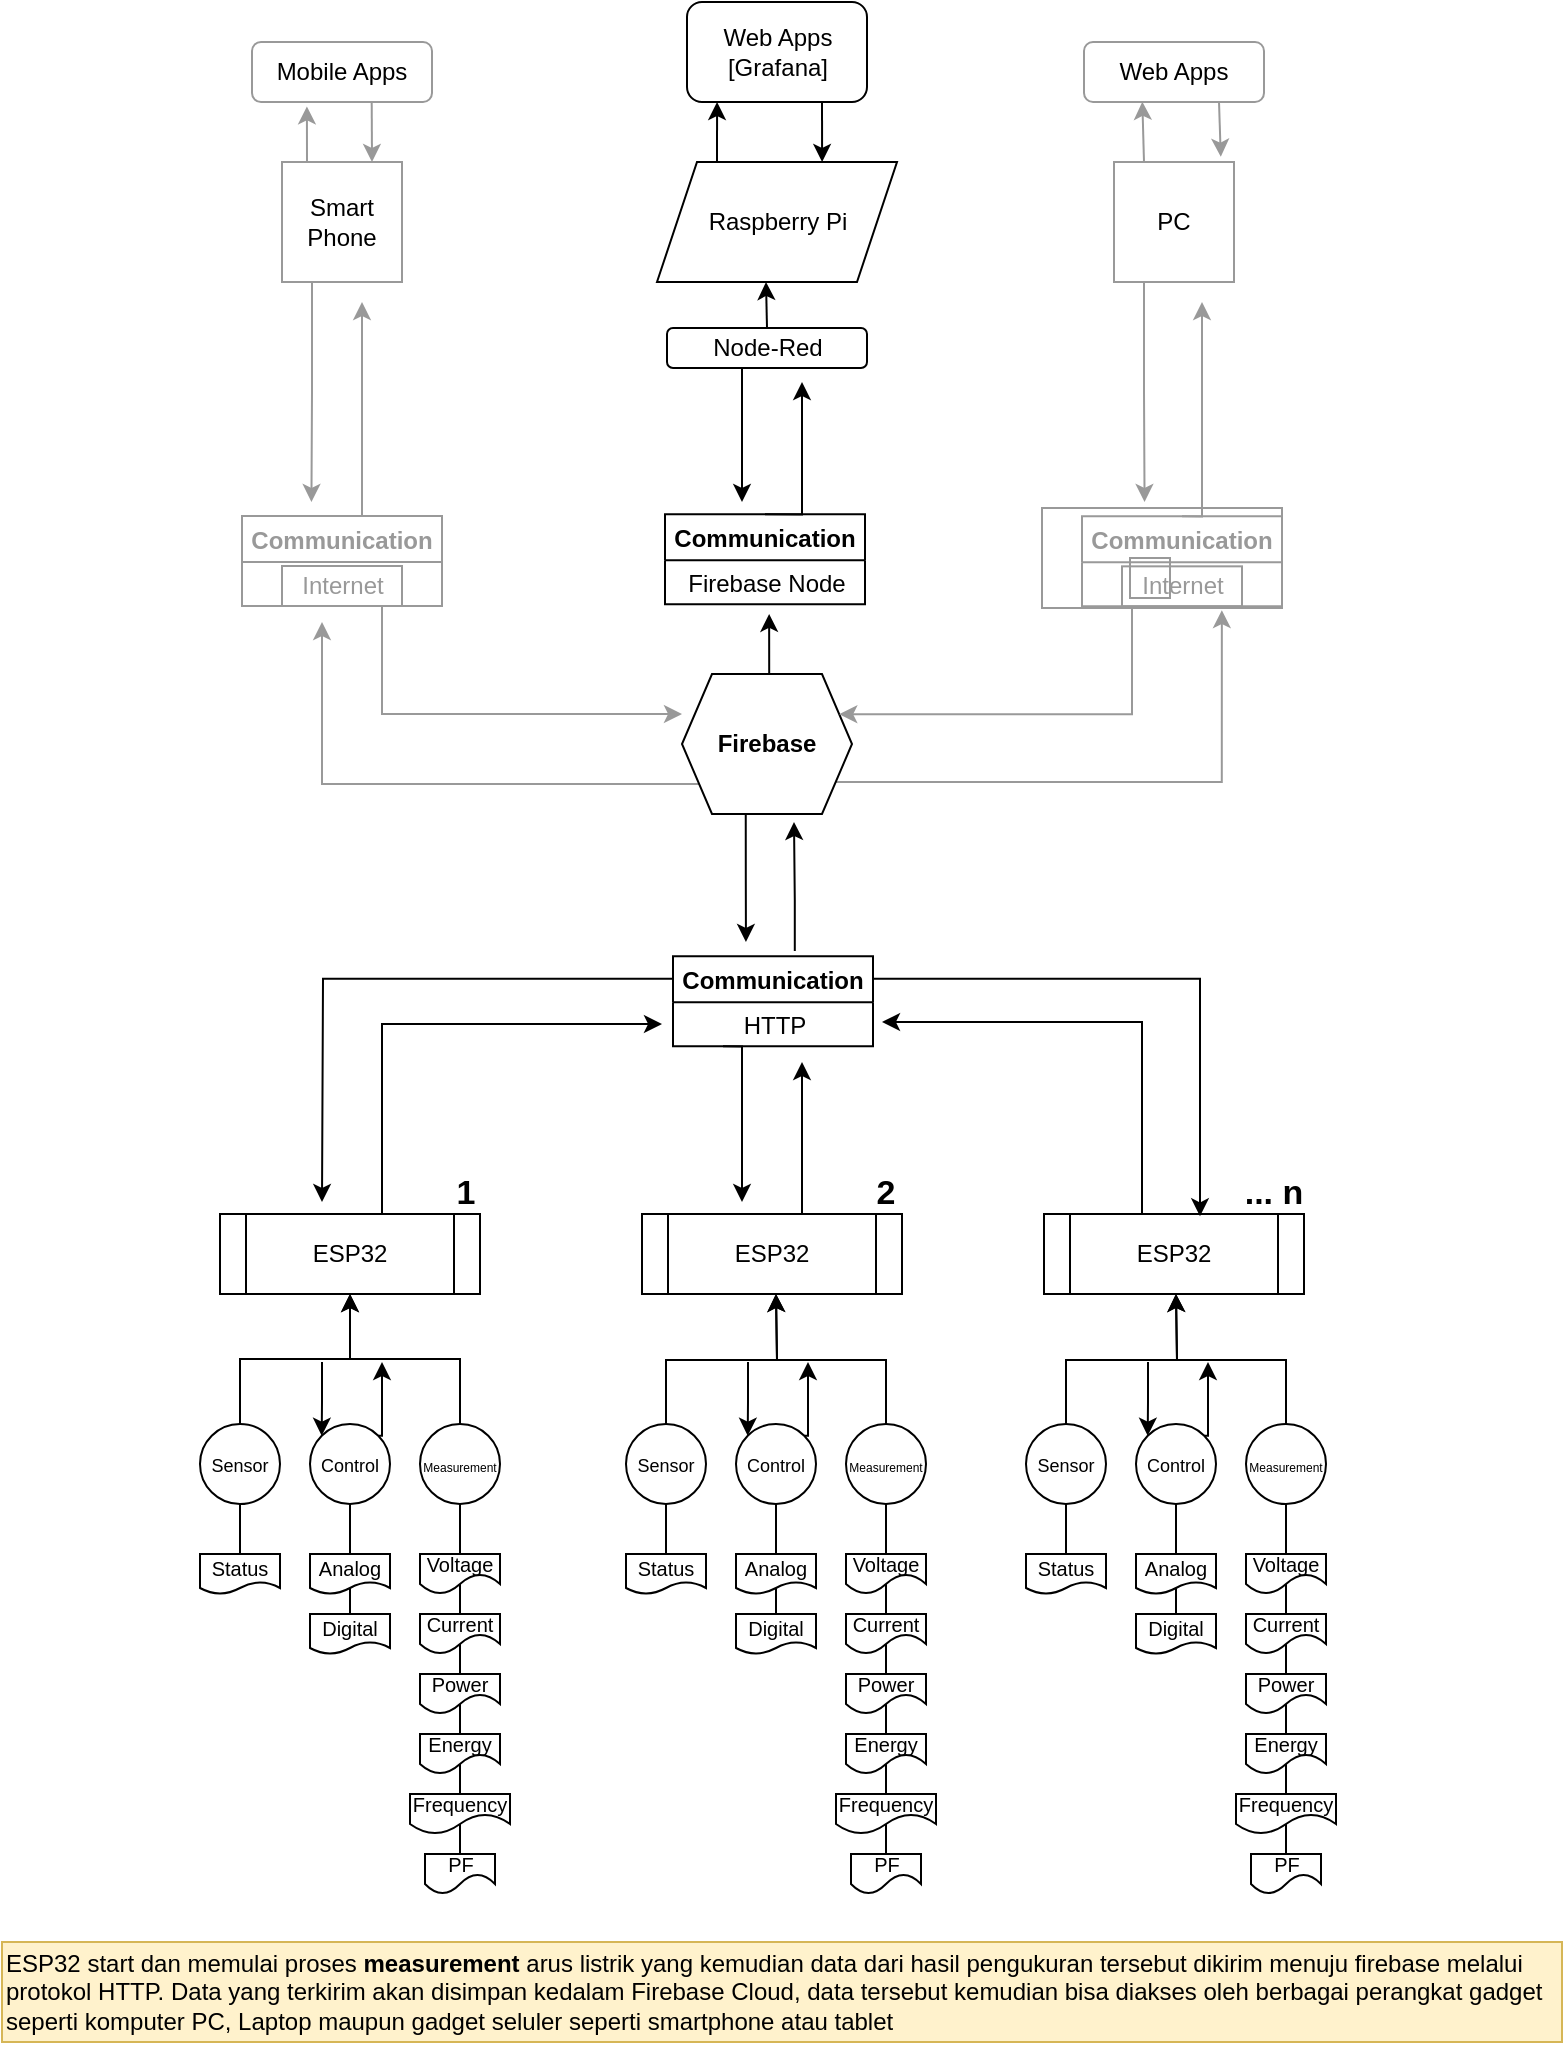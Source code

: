 <mxfile version="16.0.3" type="github">
  <diagram id="GjpOPS8GUbDMK-W_BYCK" name="Page-1">
    <mxGraphModel dx="1038" dy="540" grid="1" gridSize="10" guides="1" tooltips="1" connect="1" arrows="1" fold="1" page="1" pageScale="1" pageWidth="850" pageHeight="1100" math="0" shadow="0">
      <root>
        <mxCell id="0" />
        <mxCell id="1" parent="0" />
        <mxCell id="5hr4HWsf4Ftkd_aSTjP--108" value="&lt;div style=&quot;text-align: justify&quot;&gt;ESP32 start dan memulai proses &lt;b&gt;measurement &lt;/b&gt;arus listrik yang kemudian data dari hasil pengukuran tersebut dikirim menuju firebase melalui&amp;nbsp;&lt;/div&gt;&lt;div style=&quot;text-align: justify&quot;&gt;&lt;span&gt;protokol HTTP.&amp;nbsp;&lt;/span&gt;&lt;span&gt;Data yang terkirim akan disimpan kedalam Firebase Cloud, data tersebut kemudian bisa diakses oleh berbagai perangkat gadget&lt;/span&gt;&lt;/div&gt;&lt;div style=&quot;text-align: justify&quot;&gt;&lt;span&gt;seperti komputer PC, Laptop maupun gadget seluler seperti smartphone atau tablet&lt;/span&gt;&lt;/div&gt;" style="text;html=1;align=left;verticalAlign=middle;resizable=0;points=[];autosize=1;fillColor=#fff2cc;strokeColor=#d6b656;" parent="1" vertex="1">
          <mxGeometry x="60" y="1030" width="780" height="50" as="geometry" />
        </mxCell>
        <mxCell id="Z0h7GTMCauXI6AeoXmrL-82" style="edgeStyle=orthogonalEdgeStyle;rounded=0;orthogonalLoop=1;jettySize=auto;html=1;exitX=0.5;exitY=0;exitDx=0;exitDy=0;" parent="1" source="yhknBi5prWKLQfZ3NRB1-35" edge="1">
          <mxGeometry relative="1" as="geometry">
            <mxPoint x="460" y="590" as="targetPoint" />
            <Array as="points">
              <mxPoint x="460" y="666" />
            </Array>
          </mxGeometry>
        </mxCell>
        <mxCell id="yhknBi5prWKLQfZ3NRB1-35" value="ESP32" style="shape=process;whiteSpace=wrap;html=1;backgroundOutline=1;rotation=0;" parent="1" vertex="1">
          <mxGeometry x="380" y="666" width="130" height="40" as="geometry" />
        </mxCell>
        <mxCell id="Z0h7GTMCauXI6AeoXmrL-69" style="edgeStyle=orthogonalEdgeStyle;rounded=0;orthogonalLoop=1;jettySize=auto;html=1;entryX=0.832;entryY=1.095;entryDx=0;entryDy=0;entryPerimeter=0;strokeColor=#999999;" parent="1" target="yhknBi5prWKLQfZ3NRB1-90" edge="1">
          <mxGeometry relative="1" as="geometry">
            <mxPoint x="470" y="450" as="sourcePoint" />
            <Array as="points">
              <mxPoint x="485" y="450" />
              <mxPoint x="670" y="450" />
            </Array>
          </mxGeometry>
        </mxCell>
        <mxCell id="Z0h7GTMCauXI6AeoXmrL-70" style="edgeStyle=orthogonalEdgeStyle;rounded=0;orthogonalLoop=1;jettySize=auto;html=1;strokeColor=#999999;" parent="1" source="yhknBi5prWKLQfZ3NRB1-37" edge="1">
          <mxGeometry relative="1" as="geometry">
            <mxPoint x="360" y="451" as="sourcePoint" />
            <mxPoint x="220" y="370" as="targetPoint" />
            <Array as="points">
              <mxPoint x="220" y="451" />
              <mxPoint x="220" y="370" />
            </Array>
          </mxGeometry>
        </mxCell>
        <mxCell id="Z0h7GTMCauXI6AeoXmrL-71" style="edgeStyle=orthogonalEdgeStyle;rounded=0;orthogonalLoop=1;jettySize=auto;html=1;exitX=0.5;exitY=0;exitDx=0;exitDy=0;entryX=0.523;entryY=1.239;entryDx=0;entryDy=0;entryPerimeter=0;" parent="1" source="yhknBi5prWKLQfZ3NRB1-37" target="Z0h7GTMCauXI6AeoXmrL-4" edge="1">
          <mxGeometry relative="1" as="geometry" />
        </mxCell>
        <mxCell id="Z0h7GTMCauXI6AeoXmrL-85" style="edgeStyle=orthogonalEdgeStyle;rounded=0;orthogonalLoop=1;jettySize=auto;html=1;exitX=0.375;exitY=1;exitDx=0;exitDy=0;" parent="1" source="yhknBi5prWKLQfZ3NRB1-37" edge="1">
          <mxGeometry relative="1" as="geometry">
            <mxPoint x="431.966" y="530" as="targetPoint" />
          </mxGeometry>
        </mxCell>
        <mxCell id="yhknBi5prWKLQfZ3NRB1-37" value="&lt;b&gt;Firebase&lt;/b&gt;" style="shape=hexagon;perimeter=hexagonPerimeter2;whiteSpace=wrap;html=1;fixedSize=1;size=15;strokeColor=#000000;" parent="1" vertex="1">
          <mxGeometry x="400" y="396" width="85" height="70" as="geometry" />
        </mxCell>
        <mxCell id="yhknBi5prWKLQfZ3NRB1-49" value="" style="group" parent="1" vertex="1" connectable="0">
          <mxGeometry x="375.5" y="533" width="120" height="50" as="geometry" />
        </mxCell>
        <mxCell id="yhknBi5prWKLQfZ3NRB1-50" value="Communication" style="swimlane;startSize=23;" parent="yhknBi5prWKLQfZ3NRB1-49" vertex="1">
          <mxGeometry x="20" y="4.17" width="100" height="45" as="geometry">
            <mxRectangle width="120" height="23" as="alternateBounds" />
          </mxGeometry>
        </mxCell>
        <mxCell id="yhknBi5prWKLQfZ3NRB1-51" value="HTTP" style="text;html=1;align=center;verticalAlign=middle;resizable=0;points=[];autosize=1;strokeColor=none;" parent="yhknBi5prWKLQfZ3NRB1-50" vertex="1">
          <mxGeometry x="25" y="25.0" width="50" height="20" as="geometry" />
        </mxCell>
        <mxCell id="yhknBi5prWKLQfZ3NRB1-52" value="&lt;span style=&quot;color: rgba(0 , 0 , 0 , 0) ; font-family: monospace ; font-size: 0px&quot;&gt;%3CmxGraphModel%3E%3Croot%3E%3CmxCell%20id%3D%220%22%2F%3E%3CmxCell%20id%3D%221%22%20parent%3D%220%22%2F%3E%3CmxCell%20id%3D%222%22%20value%3D%22Firebase%20Node%22%20style%3D%22text%3Bhtml%3D1%3Balign%3Dcenter%3BverticalAlign%3Dmiddle%3Bresizable%3D0%3Bpoints%3D%5B%5D%3Bautosize%3D1%3B%22%20vertex%3D%221%22%20parent%3D%221%22%3E%3CmxGeometry%20x%3D%22185%22%20y%3D%22550%22%20width%3D%2290%22%20height%3D%2220%22%20as%3D%22geometry%22%2F%3E%3C%2FmxCell%3E%3C%2Froot%3E%3C%2FmxGraphModel%3EF&lt;/span&gt;" style="text;html=1;align=center;verticalAlign=middle;resizable=0;points=[];autosize=1;strokeColor=none;" parent="yhknBi5prWKLQfZ3NRB1-49" vertex="1">
          <mxGeometry x="44" y="25" width="20" height="20" as="geometry" />
        </mxCell>
        <mxCell id="yhknBi5prWKLQfZ3NRB1-101" style="edgeStyle=orthogonalEdgeStyle;rounded=0;orthogonalLoop=1;jettySize=auto;html=1;exitX=0.25;exitY=0;exitDx=0;exitDy=0;entryX=0.167;entryY=1;entryDx=0;entryDy=0;entryPerimeter=0;" parent="1" source="yhknBi5prWKLQfZ3NRB1-79" target="yhknBi5prWKLQfZ3NRB1-96" edge="1">
          <mxGeometry relative="1" as="geometry" />
        </mxCell>
        <mxCell id="yhknBi5prWKLQfZ3NRB1-79" value="Raspberry Pi" style="shape=parallelogram;perimeter=parallelogramPerimeter;whiteSpace=wrap;html=1;fixedSize=1;" parent="1" vertex="1">
          <mxGeometry x="387.5" y="140" width="120" height="60" as="geometry" />
        </mxCell>
        <mxCell id="Z0h7GTMCauXI6AeoXmrL-73" style="edgeStyle=orthogonalEdgeStyle;rounded=0;orthogonalLoop=1;jettySize=auto;html=1;exitX=0.5;exitY=0;exitDx=0;exitDy=0;" parent="1" source="yhknBi5prWKLQfZ3NRB1-80" edge="1">
          <mxGeometry relative="1" as="geometry">
            <mxPoint x="442" y="200" as="targetPoint" />
          </mxGeometry>
        </mxCell>
        <mxCell id="Z0h7GTMCauXI6AeoXmrL-92" style="edgeStyle=orthogonalEdgeStyle;rounded=0;orthogonalLoop=1;jettySize=auto;html=1;exitX=0.25;exitY=1;exitDx=0;exitDy=0;" parent="1" source="yhknBi5prWKLQfZ3NRB1-80" edge="1">
          <mxGeometry relative="1" as="geometry">
            <mxPoint x="430" y="310" as="targetPoint" />
            <Array as="points">
              <mxPoint x="430" y="243" />
              <mxPoint x="430" y="310" />
            </Array>
          </mxGeometry>
        </mxCell>
        <mxCell id="yhknBi5prWKLQfZ3NRB1-80" value="Node-Red" style="rounded=1;whiteSpace=wrap;html=1;" parent="1" vertex="1">
          <mxGeometry x="392.5" y="223" width="100" height="20" as="geometry" />
        </mxCell>
        <mxCell id="yhknBi5prWKLQfZ3NRB1-104" style="edgeStyle=orthogonalEdgeStyle;rounded=0;orthogonalLoop=1;jettySize=auto;html=1;exitX=0.25;exitY=0;exitDx=0;exitDy=0;entryX=0.324;entryY=0.997;entryDx=0;entryDy=0;entryPerimeter=0;strokeColor=#999999;" parent="1" source="yhknBi5prWKLQfZ3NRB1-82" target="yhknBi5prWKLQfZ3NRB1-97" edge="1">
          <mxGeometry relative="1" as="geometry" />
        </mxCell>
        <mxCell id="Z0h7GTMCauXI6AeoXmrL-90" style="edgeStyle=orthogonalEdgeStyle;rounded=0;orthogonalLoop=1;jettySize=auto;html=1;exitX=0.25;exitY=1;exitDx=0;exitDy=0;strokeColor=#999999;" parent="1" source="yhknBi5prWKLQfZ3NRB1-82" edge="1">
          <mxGeometry relative="1" as="geometry">
            <mxPoint x="631.276" y="310" as="targetPoint" />
          </mxGeometry>
        </mxCell>
        <mxCell id="yhknBi5prWKLQfZ3NRB1-82" value="PC" style="rounded=0;whiteSpace=wrap;html=1;strokeColor=#999999;" parent="1" vertex="1">
          <mxGeometry x="616" y="140" width="60" height="60" as="geometry" />
        </mxCell>
        <mxCell id="yhknBi5prWKLQfZ3NRB1-98" style="edgeStyle=orthogonalEdgeStyle;rounded=0;orthogonalLoop=1;jettySize=auto;html=1;exitX=0.25;exitY=0;exitDx=0;exitDy=0;entryX=0.305;entryY=1.073;entryDx=0;entryDy=0;entryPerimeter=0;strokeColor=#999999;" parent="1" source="yhknBi5prWKLQfZ3NRB1-83" target="yhknBi5prWKLQfZ3NRB1-95" edge="1">
          <mxGeometry relative="1" as="geometry" />
        </mxCell>
        <mxCell id="Z0h7GTMCauXI6AeoXmrL-91" style="edgeStyle=orthogonalEdgeStyle;rounded=0;orthogonalLoop=1;jettySize=auto;html=1;exitX=0.25;exitY=1;exitDx=0;exitDy=0;strokeColor=#999999;" parent="1" source="yhknBi5prWKLQfZ3NRB1-83" edge="1">
          <mxGeometry relative="1" as="geometry">
            <mxPoint x="214.724" y="310" as="targetPoint" />
          </mxGeometry>
        </mxCell>
        <mxCell id="yhknBi5prWKLQfZ3NRB1-83" value="Smart&lt;br&gt;Phone" style="rounded=0;whiteSpace=wrap;html=1;strokeColor=#999999;" parent="1" vertex="1">
          <mxGeometry x="200" y="140" width="60" height="60" as="geometry" />
        </mxCell>
        <mxCell id="yhknBi5prWKLQfZ3NRB1-88" value="" style="group;strokeColor=#999999;" parent="1" vertex="1" connectable="0">
          <mxGeometry x="580" y="313" width="120" height="50" as="geometry" />
        </mxCell>
        <mxCell id="yhknBi5prWKLQfZ3NRB1-89" value="Communication" style="swimlane;startSize=23;strokeColor=#999999;fontColor=#999999;" parent="yhknBi5prWKLQfZ3NRB1-88" vertex="1">
          <mxGeometry x="20" y="4.17" width="100" height="45" as="geometry">
            <mxRectangle width="120" height="23" as="alternateBounds" />
          </mxGeometry>
        </mxCell>
        <mxCell id="yhknBi5prWKLQfZ3NRB1-90" value="&lt;font color=&quot;#999999&quot;&gt;Internet&lt;/font&gt;" style="text;html=1;align=center;verticalAlign=middle;resizable=0;points=[];autosize=1;strokeColor=#999999;" parent="yhknBi5prWKLQfZ3NRB1-89" vertex="1">
          <mxGeometry x="20" y="25.0" width="60" height="20" as="geometry" />
        </mxCell>
        <mxCell id="yhknBi5prWKLQfZ3NRB1-91" value="&lt;span style=&quot;color: rgba(0 , 0 , 0 , 0) ; font-family: monospace ; font-size: 0px&quot;&gt;%3CmxGraphModel%3E%3Croot%3E%3CmxCell%20id%3D%220%22%2F%3E%3CmxCell%20id%3D%221%22%20parent%3D%220%22%2F%3E%3CmxCell%20id%3D%222%22%20value%3D%22Firebase%20Node%22%20style%3D%22text%3Bhtml%3D1%3Balign%3Dcenter%3BverticalAlign%3Dmiddle%3Bresizable%3D0%3Bpoints%3D%5B%5D%3Bautosize%3D1%3B%22%20vertex%3D%221%22%20parent%3D%221%22%3E%3CmxGeometry%20x%3D%22185%22%20y%3D%22550%22%20width%3D%2290%22%20height%3D%2220%22%20as%3D%22geometry%22%2F%3E%3C%2FmxCell%3E%3C%2Froot%3E%3C%2FmxGraphModel%3EF&lt;/span&gt;" style="text;html=1;align=center;verticalAlign=middle;resizable=0;points=[];autosize=1;strokeColor=#999999;" parent="yhknBi5prWKLQfZ3NRB1-88" vertex="1">
          <mxGeometry x="44" y="25" width="20" height="20" as="geometry" />
        </mxCell>
        <mxCell id="Z0h7GTMCauXI6AeoXmrL-76" style="edgeStyle=orthogonalEdgeStyle;rounded=0;orthogonalLoop=1;jettySize=auto;html=1;exitX=0.5;exitY=0;exitDx=0;exitDy=0;strokeColor=#999999;" parent="1" source="yhknBi5prWKLQfZ3NRB1-92" edge="1">
          <mxGeometry relative="1" as="geometry">
            <mxPoint x="240" y="210" as="targetPoint" />
            <Array as="points">
              <mxPoint x="240" y="317" />
              <mxPoint x="240" y="210" />
            </Array>
          </mxGeometry>
        </mxCell>
        <mxCell id="Z0h7GTMCauXI6AeoXmrL-89" style="edgeStyle=orthogonalEdgeStyle;rounded=0;orthogonalLoop=1;jettySize=auto;html=1;exitX=1;exitY=1;exitDx=0;exitDy=0;strokeColor=#999999;" parent="1" source="yhknBi5prWKLQfZ3NRB1-92" edge="1">
          <mxGeometry relative="1" as="geometry">
            <mxPoint x="400" y="416" as="targetPoint" />
            <Array as="points">
              <mxPoint x="250" y="362" />
              <mxPoint x="250" y="416" />
            </Array>
          </mxGeometry>
        </mxCell>
        <mxCell id="yhknBi5prWKLQfZ3NRB1-92" value="Communication" style="swimlane;startSize=23;strokeColor=#999999;fontColor=#999999;" parent="1" vertex="1">
          <mxGeometry x="180" y="317" width="100" height="45" as="geometry">
            <mxRectangle width="120" height="23" as="alternateBounds" />
          </mxGeometry>
        </mxCell>
        <mxCell id="yhknBi5prWKLQfZ3NRB1-93" value="&lt;font color=&quot;#999999&quot;&gt;Internet&lt;/font&gt;" style="text;html=1;align=center;verticalAlign=middle;resizable=0;points=[];autosize=1;strokeColor=#999999;" parent="yhknBi5prWKLQfZ3NRB1-92" vertex="1">
          <mxGeometry x="20" y="25.0" width="60" height="20" as="geometry" />
        </mxCell>
        <mxCell id="yhknBi5prWKLQfZ3NRB1-99" style="edgeStyle=orthogonalEdgeStyle;rounded=0;orthogonalLoop=1;jettySize=auto;html=1;exitX=0.665;exitY=1;exitDx=0;exitDy=0;entryX=0.75;entryY=0;entryDx=0;entryDy=0;exitPerimeter=0;strokeColor=#999999;" parent="1" source="yhknBi5prWKLQfZ3NRB1-95" target="yhknBi5prWKLQfZ3NRB1-83" edge="1">
          <mxGeometry relative="1" as="geometry">
            <Array as="points" />
          </mxGeometry>
        </mxCell>
        <mxCell id="yhknBi5prWKLQfZ3NRB1-95" value="Mobile Apps" style="rounded=1;whiteSpace=wrap;html=1;strokeColor=#999999;" parent="1" vertex="1">
          <mxGeometry x="185" y="80" width="90" height="30" as="geometry" />
        </mxCell>
        <mxCell id="yhknBi5prWKLQfZ3NRB1-102" style="edgeStyle=orthogonalEdgeStyle;rounded=0;orthogonalLoop=1;jettySize=auto;html=1;exitX=0.75;exitY=1;exitDx=0;exitDy=0;entryX=0.688;entryY=0;entryDx=0;entryDy=0;entryPerimeter=0;" parent="1" source="yhknBi5prWKLQfZ3NRB1-96" target="yhknBi5prWKLQfZ3NRB1-79" edge="1">
          <mxGeometry relative="1" as="geometry" />
        </mxCell>
        <mxCell id="yhknBi5prWKLQfZ3NRB1-96" value="Web Apps&lt;br&gt;[Grafana]" style="rounded=1;whiteSpace=wrap;html=1;" parent="1" vertex="1">
          <mxGeometry x="402.5" y="60" width="90" height="50" as="geometry" />
        </mxCell>
        <mxCell id="yhknBi5prWKLQfZ3NRB1-105" style="edgeStyle=orthogonalEdgeStyle;rounded=0;orthogonalLoop=1;jettySize=auto;html=1;exitX=0.75;exitY=1;exitDx=0;exitDy=0;entryX=0.89;entryY=-0.044;entryDx=0;entryDy=0;entryPerimeter=0;strokeColor=#999999;" parent="1" source="yhknBi5prWKLQfZ3NRB1-97" target="yhknBi5prWKLQfZ3NRB1-82" edge="1">
          <mxGeometry relative="1" as="geometry" />
        </mxCell>
        <mxCell id="yhknBi5prWKLQfZ3NRB1-97" value="Web Apps" style="rounded=1;whiteSpace=wrap;html=1;strokeColor=#999999;" parent="1" vertex="1">
          <mxGeometry x="601" y="80" width="90" height="30" as="geometry" />
        </mxCell>
        <mxCell id="Z0h7GTMCauXI6AeoXmrL-2" value="" style="group" parent="1" vertex="1" connectable="0">
          <mxGeometry x="371.5" y="312" width="120" height="50" as="geometry" />
        </mxCell>
        <mxCell id="Z0h7GTMCauXI6AeoXmrL-3" value="Communication" style="swimlane;startSize=23;" parent="Z0h7GTMCauXI6AeoXmrL-2" vertex="1">
          <mxGeometry x="20" y="4.17" width="100" height="45" as="geometry">
            <mxRectangle width="120" height="23" as="alternateBounds" />
          </mxGeometry>
        </mxCell>
        <mxCell id="Z0h7GTMCauXI6AeoXmrL-4" value="Firebase Node" style="text;html=1;align=center;verticalAlign=middle;resizable=0;points=[];autosize=1;strokeColor=none;" parent="Z0h7GTMCauXI6AeoXmrL-3" vertex="1">
          <mxGeometry x="5" y="25.0" width="90" height="20" as="geometry" />
        </mxCell>
        <mxCell id="Z0h7GTMCauXI6AeoXmrL-5" value="&lt;span style=&quot;color: rgba(0 , 0 , 0 , 0) ; font-family: monospace ; font-size: 0px&quot;&gt;%3CmxGraphModel%3E%3Croot%3E%3CmxCell%20id%3D%220%22%2F%3E%3CmxCell%20id%3D%221%22%20parent%3D%220%22%2F%3E%3CmxCell%20id%3D%222%22%20value%3D%22Firebase%20Node%22%20style%3D%22text%3Bhtml%3D1%3Balign%3Dcenter%3BverticalAlign%3Dmiddle%3Bresizable%3D0%3Bpoints%3D%5B%5D%3Bautosize%3D1%3B%22%20vertex%3D%221%22%20parent%3D%221%22%3E%3CmxGeometry%20x%3D%22185%22%20y%3D%22550%22%20width%3D%2290%22%20height%3D%2220%22%20as%3D%22geometry%22%2F%3E%3C%2FmxCell%3E%3C%2Froot%3E%3C%2FmxGraphModel%3EF&lt;/span&gt;" style="text;html=1;align=center;verticalAlign=middle;resizable=0;points=[];autosize=1;strokeColor=none;" parent="Z0h7GTMCauXI6AeoXmrL-2" vertex="1">
          <mxGeometry x="44" y="25" width="20" height="20" as="geometry" />
        </mxCell>
        <mxCell id="Z0h7GTMCauXI6AeoXmrL-67" style="edgeStyle=orthogonalEdgeStyle;rounded=0;orthogonalLoop=1;jettySize=auto;html=1;exitX=0.5;exitY=0;exitDx=0;exitDy=0;" parent="1" source="Z0h7GTMCauXI6AeoXmrL-34" edge="1">
          <mxGeometry relative="1" as="geometry">
            <mxPoint x="500" y="570" as="targetPoint" />
            <Array as="points">
              <mxPoint x="630" y="666" />
              <mxPoint x="630" y="570" />
              <mxPoint x="520" y="570" />
            </Array>
          </mxGeometry>
        </mxCell>
        <mxCell id="Z0h7GTMCauXI6AeoXmrL-34" value="ESP32" style="shape=process;whiteSpace=wrap;html=1;backgroundOutline=1;rotation=0;" parent="1" vertex="1">
          <mxGeometry x="581" y="666" width="130" height="40" as="geometry" />
        </mxCell>
        <mxCell id="Z0h7GTMCauXI6AeoXmrL-45" value="" style="endArrow=none;html=1;entryX=0.5;entryY=1;entryDx=0;entryDy=0;exitX=0.5;exitY=0;exitDx=0;exitDy=0;" parent="1" source="Z0h7GTMCauXI6AeoXmrL-56" target="Z0h7GTMCauXI6AeoXmrL-48" edge="1">
          <mxGeometry width="50" height="50" relative="1" as="geometry">
            <mxPoint x="299.0" y="996" as="sourcePoint" />
            <mxPoint x="299.0" y="821" as="targetPoint" />
          </mxGeometry>
        </mxCell>
        <mxCell id="Z0h7GTMCauXI6AeoXmrL-46" value="" style="endArrow=none;html=1;entryX=0.5;entryY=1;entryDx=0;entryDy=0;exitX=0.5;exitY=0;exitDx=0;exitDy=0;" parent="1" source="Z0h7GTMCauXI6AeoXmrL-62" target="Z0h7GTMCauXI6AeoXmrL-49" edge="1">
          <mxGeometry width="50" height="50" relative="1" as="geometry">
            <mxPoint x="294" y="836" as="sourcePoint" />
            <mxPoint x="344" y="786" as="targetPoint" />
          </mxGeometry>
        </mxCell>
        <mxCell id="Z0h7GTMCauXI6AeoXmrL-47" value="&lt;font style=&quot;font-size: 9px&quot;&gt;Sensor&lt;/font&gt;" style="ellipse;whiteSpace=wrap;html=1;aspect=fixed;rotation=0;" parent="1" vertex="1">
          <mxGeometry x="159" y="771" width="40" height="40" as="geometry" />
        </mxCell>
        <mxCell id="Z0h7GTMCauXI6AeoXmrL-48" value="&lt;font style=&quot;font-size: 9px&quot;&gt;Control&lt;/font&gt;" style="ellipse;whiteSpace=wrap;html=1;aspect=fixed;rotation=0;" parent="1" vertex="1">
          <mxGeometry x="214" y="771" width="40" height="40" as="geometry" />
        </mxCell>
        <mxCell id="Z0h7GTMCauXI6AeoXmrL-49" value="&lt;font style=&quot;font-size: 6px&quot;&gt;Measurement&lt;/font&gt;" style="ellipse;whiteSpace=wrap;html=1;aspect=fixed;rotation=0;" parent="1" vertex="1">
          <mxGeometry x="269" y="771" width="40" height="40" as="geometry" />
        </mxCell>
        <mxCell id="Z0h7GTMCauXI6AeoXmrL-50" style="edgeStyle=orthogonalEdgeStyle;rounded=0;orthogonalLoop=1;jettySize=auto;html=1;exitX=0.5;exitY=0;exitDx=0;exitDy=0;entryX=0.5;entryY=1;entryDx=0;entryDy=0;" parent="1" source="Z0h7GTMCauXI6AeoXmrL-47" target="Z0h7GTMCauXI6AeoXmrL-53" edge="1">
          <mxGeometry x="139" y="226" as="geometry" />
        </mxCell>
        <mxCell id="Z0h7GTMCauXI6AeoXmrL-51" style="edgeStyle=orthogonalEdgeStyle;rounded=0;orthogonalLoop=1;jettySize=auto;html=1;exitX=1;exitY=0;exitDx=0;exitDy=0;" parent="1" source="Z0h7GTMCauXI6AeoXmrL-48" edge="1">
          <mxGeometry x="139" y="226" as="geometry">
            <mxPoint x="250" y="740" as="targetPoint" />
          </mxGeometry>
        </mxCell>
        <mxCell id="Z0h7GTMCauXI6AeoXmrL-52" style="edgeStyle=orthogonalEdgeStyle;rounded=0;orthogonalLoop=1;jettySize=auto;html=1;exitX=0.5;exitY=0;exitDx=0;exitDy=0;entryX=0.5;entryY=1;entryDx=0;entryDy=0;" parent="1" source="Z0h7GTMCauXI6AeoXmrL-49" target="Z0h7GTMCauXI6AeoXmrL-53" edge="1">
          <mxGeometry x="139" y="226" as="geometry" />
        </mxCell>
        <mxCell id="Z0h7GTMCauXI6AeoXmrL-77" style="edgeStyle=orthogonalEdgeStyle;rounded=0;orthogonalLoop=1;jettySize=auto;html=1;exitX=0.75;exitY=0;exitDx=0;exitDy=0;" parent="1" source="Z0h7GTMCauXI6AeoXmrL-53" edge="1">
          <mxGeometry relative="1" as="geometry">
            <mxPoint x="390" y="571" as="targetPoint" />
            <Array as="points">
              <mxPoint x="250" y="666" />
              <mxPoint x="250" y="571" />
            </Array>
          </mxGeometry>
        </mxCell>
        <mxCell id="Z0h7GTMCauXI6AeoXmrL-53" value="ESP32" style="shape=process;whiteSpace=wrap;html=1;backgroundOutline=1;rotation=0;" parent="1" vertex="1">
          <mxGeometry x="169" y="666" width="130" height="40" as="geometry" />
        </mxCell>
        <mxCell id="Z0h7GTMCauXI6AeoXmrL-54" value="&lt;font style=&quot;font-size: 10px&quot;&gt;Status&lt;/font&gt;" style="shape=document;whiteSpace=wrap;html=1;boundedLbl=1;" parent="1" vertex="1">
          <mxGeometry x="159" y="836" width="40" height="20" as="geometry" />
        </mxCell>
        <mxCell id="Z0h7GTMCauXI6AeoXmrL-55" value="&lt;font style=&quot;font-size: 10px&quot;&gt;Analog&lt;/font&gt;" style="shape=document;whiteSpace=wrap;html=1;boundedLbl=1;" parent="1" vertex="1">
          <mxGeometry x="214" y="836" width="40" height="20" as="geometry" />
        </mxCell>
        <mxCell id="Z0h7GTMCauXI6AeoXmrL-56" value="&lt;font style=&quot;font-size: 10px&quot;&gt;Digital&lt;/font&gt;" style="shape=document;whiteSpace=wrap;html=1;boundedLbl=1;" parent="1" vertex="1">
          <mxGeometry x="214" y="866" width="40" height="20" as="geometry" />
        </mxCell>
        <mxCell id="Z0h7GTMCauXI6AeoXmrL-57" value="&lt;font style=&quot;font-size: 10px&quot;&gt;Voltage&lt;/font&gt;" style="shape=document;whiteSpace=wrap;html=1;boundedLbl=1;size=0.5;" parent="1" vertex="1">
          <mxGeometry x="269" y="836" width="40" height="20" as="geometry" />
        </mxCell>
        <mxCell id="Z0h7GTMCauXI6AeoXmrL-58" value="&lt;font style=&quot;font-size: 10px&quot;&gt;Current&lt;/font&gt;" style="shape=document;whiteSpace=wrap;html=1;boundedLbl=1;size=0.5;" parent="1" vertex="1">
          <mxGeometry x="269" y="866" width="40" height="20" as="geometry" />
        </mxCell>
        <mxCell id="Z0h7GTMCauXI6AeoXmrL-59" value="&lt;font style=&quot;font-size: 10px&quot;&gt;Power&lt;/font&gt;" style="shape=document;whiteSpace=wrap;html=1;boundedLbl=1;size=0.5;" parent="1" vertex="1">
          <mxGeometry x="269" y="896" width="40" height="20" as="geometry" />
        </mxCell>
        <mxCell id="Z0h7GTMCauXI6AeoXmrL-60" value="&lt;font style=&quot;font-size: 10px&quot;&gt;Energy&lt;/font&gt;" style="shape=document;whiteSpace=wrap;html=1;boundedLbl=1;size=0.5;" parent="1" vertex="1">
          <mxGeometry x="269" y="926" width="40" height="20" as="geometry" />
        </mxCell>
        <mxCell id="Z0h7GTMCauXI6AeoXmrL-61" value="&lt;font style=&quot;font-size: 10px&quot;&gt;Frequency&lt;/font&gt;" style="shape=document;whiteSpace=wrap;html=1;boundedLbl=1;size=0.5;" parent="1" vertex="1">
          <mxGeometry x="264" y="956" width="50" height="20" as="geometry" />
        </mxCell>
        <mxCell id="Z0h7GTMCauXI6AeoXmrL-62" value="&lt;font style=&quot;font-size: 10px&quot;&gt;PF&lt;/font&gt;" style="shape=document;whiteSpace=wrap;html=1;boundedLbl=1;size=0.5;" parent="1" vertex="1">
          <mxGeometry x="271.5" y="986" width="35" height="20" as="geometry" />
        </mxCell>
        <mxCell id="Z0h7GTMCauXI6AeoXmrL-63" value="" style="endArrow=none;html=1;entryX=0.5;entryY=1;entryDx=0;entryDy=0;exitX=0.5;exitY=0;exitDx=0;exitDy=0;" parent="1" source="Z0h7GTMCauXI6AeoXmrL-54" target="Z0h7GTMCauXI6AeoXmrL-47" edge="1">
          <mxGeometry width="50" height="50" relative="1" as="geometry">
            <mxPoint x="244.0" y="876" as="sourcePoint" />
            <mxPoint x="244.0" y="821" as="targetPoint" />
          </mxGeometry>
        </mxCell>
        <mxCell id="Z0h7GTMCauXI6AeoXmrL-68" style="edgeStyle=orthogonalEdgeStyle;rounded=0;orthogonalLoop=1;jettySize=auto;html=1;exitX=0.609;exitY=-0.058;exitDx=0;exitDy=0;exitPerimeter=0;" parent="1" source="yhknBi5prWKLQfZ3NRB1-50" edge="1">
          <mxGeometry relative="1" as="geometry">
            <mxPoint x="456" y="470" as="targetPoint" />
            <Array as="points">
              <mxPoint x="456" y="509" />
              <mxPoint x="456" y="480" />
            </Array>
          </mxGeometry>
        </mxCell>
        <mxCell id="Z0h7GTMCauXI6AeoXmrL-74" style="edgeStyle=orthogonalEdgeStyle;rounded=0;orthogonalLoop=1;jettySize=auto;html=1;exitX=0.5;exitY=0;exitDx=0;exitDy=0;" parent="1" source="Z0h7GTMCauXI6AeoXmrL-3" edge="1">
          <mxGeometry relative="1" as="geometry">
            <mxPoint x="460" y="250" as="targetPoint" />
            <Array as="points">
              <mxPoint x="460" y="316" />
              <mxPoint x="460" y="250" />
            </Array>
          </mxGeometry>
        </mxCell>
        <mxCell id="Z0h7GTMCauXI6AeoXmrL-75" style="edgeStyle=orthogonalEdgeStyle;rounded=0;orthogonalLoop=1;jettySize=auto;html=1;exitX=0.5;exitY=0;exitDx=0;exitDy=0;strokeColor=#999999;" parent="1" source="yhknBi5prWKLQfZ3NRB1-89" edge="1">
          <mxGeometry relative="1" as="geometry">
            <mxPoint x="660" y="210" as="targetPoint" />
            <Array as="points">
              <mxPoint x="660" y="317" />
              <mxPoint x="660" y="210" />
            </Array>
          </mxGeometry>
        </mxCell>
        <mxCell id="Z0h7GTMCauXI6AeoXmrL-79" style="edgeStyle=orthogonalEdgeStyle;rounded=0;orthogonalLoop=1;jettySize=auto;html=1;exitX=0;exitY=0.25;exitDx=0;exitDy=0;" parent="1" source="yhknBi5prWKLQfZ3NRB1-50" edge="1">
          <mxGeometry relative="1" as="geometry">
            <mxPoint x="220" y="660.0" as="targetPoint" />
          </mxGeometry>
        </mxCell>
        <mxCell id="Z0h7GTMCauXI6AeoXmrL-81" style="edgeStyle=orthogonalEdgeStyle;rounded=0;orthogonalLoop=1;jettySize=auto;html=1;exitX=1;exitY=0.25;exitDx=0;exitDy=0;entryX=0.6;entryY=0.029;entryDx=0;entryDy=0;entryPerimeter=0;" parent="1" source="yhknBi5prWKLQfZ3NRB1-50" target="Z0h7GTMCauXI6AeoXmrL-34" edge="1">
          <mxGeometry relative="1" as="geometry" />
        </mxCell>
        <mxCell id="Z0h7GTMCauXI6AeoXmrL-83" style="edgeStyle=orthogonalEdgeStyle;rounded=0;orthogonalLoop=1;jettySize=auto;html=1;exitX=0.25;exitY=1;exitDx=0;exitDy=0;" parent="1" source="yhknBi5prWKLQfZ3NRB1-50" edge="1">
          <mxGeometry relative="1" as="geometry">
            <mxPoint x="430" y="660" as="targetPoint" />
            <Array as="points">
              <mxPoint x="430" y="582" />
            </Array>
          </mxGeometry>
        </mxCell>
        <mxCell id="Z0h7GTMCauXI6AeoXmrL-87" style="edgeStyle=orthogonalEdgeStyle;rounded=0;orthogonalLoop=1;jettySize=auto;html=1;exitX=0.25;exitY=1;exitDx=0;exitDy=0;entryX=1;entryY=0.25;entryDx=0;entryDy=0;strokeColor=#999999;" parent="1" source="yhknBi5prWKLQfZ3NRB1-89" target="yhknBi5prWKLQfZ3NRB1-37" edge="1">
          <mxGeometry relative="1" as="geometry">
            <mxPoint x="490" y="416" as="targetPoint" />
            <Array as="points">
              <mxPoint x="625" y="416" />
            </Array>
          </mxGeometry>
        </mxCell>
        <mxCell id="Z0h7GTMCauXI6AeoXmrL-97" style="edgeStyle=orthogonalEdgeStyle;rounded=0;orthogonalLoop=1;jettySize=auto;html=1;entryX=0;entryY=0;entryDx=0;entryDy=0;" parent="1" target="Z0h7GTMCauXI6AeoXmrL-48" edge="1">
          <mxGeometry x="149" y="236" as="geometry">
            <mxPoint x="220" y="740" as="sourcePoint" />
            <mxPoint x="210" y="770" as="targetPoint" />
            <Array as="points">
              <mxPoint x="220" y="760" />
              <mxPoint x="220" y="760" />
            </Array>
          </mxGeometry>
        </mxCell>
        <mxCell id="Z0h7GTMCauXI6AeoXmrL-98" value="" style="endArrow=none;html=1;entryX=0.5;entryY=1;entryDx=0;entryDy=0;exitX=0.5;exitY=0;exitDx=0;exitDy=0;" parent="1" source="Z0h7GTMCauXI6AeoXmrL-108" target="Z0h7GTMCauXI6AeoXmrL-101" edge="1">
          <mxGeometry width="50" height="50" relative="1" as="geometry">
            <mxPoint x="512.0" y="996" as="sourcePoint" />
            <mxPoint x="512.0" y="821" as="targetPoint" />
          </mxGeometry>
        </mxCell>
        <mxCell id="Z0h7GTMCauXI6AeoXmrL-99" value="" style="endArrow=none;html=1;entryX=0.5;entryY=1;entryDx=0;entryDy=0;exitX=0.5;exitY=0;exitDx=0;exitDy=0;" parent="1" source="Z0h7GTMCauXI6AeoXmrL-114" target="Z0h7GTMCauXI6AeoXmrL-102" edge="1">
          <mxGeometry width="50" height="50" relative="1" as="geometry">
            <mxPoint x="507" y="836" as="sourcePoint" />
            <mxPoint x="557" y="786" as="targetPoint" />
          </mxGeometry>
        </mxCell>
        <mxCell id="Z0h7GTMCauXI6AeoXmrL-100" value="&lt;font style=&quot;font-size: 9px&quot;&gt;Sensor&lt;/font&gt;" style="ellipse;whiteSpace=wrap;html=1;aspect=fixed;rotation=0;" parent="1" vertex="1">
          <mxGeometry x="372" y="771" width="40" height="40" as="geometry" />
        </mxCell>
        <mxCell id="Z0h7GTMCauXI6AeoXmrL-101" value="&lt;font style=&quot;font-size: 9px&quot;&gt;Control&lt;/font&gt;" style="ellipse;whiteSpace=wrap;html=1;aspect=fixed;rotation=0;" parent="1" vertex="1">
          <mxGeometry x="427" y="771" width="40" height="40" as="geometry" />
        </mxCell>
        <mxCell id="Z0h7GTMCauXI6AeoXmrL-102" value="&lt;font style=&quot;font-size: 6px&quot;&gt;Measurement&lt;/font&gt;" style="ellipse;whiteSpace=wrap;html=1;aspect=fixed;rotation=0;" parent="1" vertex="1">
          <mxGeometry x="482" y="771" width="40" height="40" as="geometry" />
        </mxCell>
        <mxCell id="Z0h7GTMCauXI6AeoXmrL-103" style="edgeStyle=orthogonalEdgeStyle;rounded=0;orthogonalLoop=1;jettySize=auto;html=1;exitX=0.5;exitY=0;exitDx=0;exitDy=0;entryX=0.5;entryY=1;entryDx=0;entryDy=0;" parent="1" source="Z0h7GTMCauXI6AeoXmrL-100" edge="1">
          <mxGeometry x="352" y="226" as="geometry">
            <mxPoint x="447" y="706" as="targetPoint" />
          </mxGeometry>
        </mxCell>
        <mxCell id="Z0h7GTMCauXI6AeoXmrL-104" style="edgeStyle=orthogonalEdgeStyle;rounded=0;orthogonalLoop=1;jettySize=auto;html=1;exitX=1;exitY=0;exitDx=0;exitDy=0;" parent="1" source="Z0h7GTMCauXI6AeoXmrL-101" edge="1">
          <mxGeometry x="352" y="226" as="geometry">
            <mxPoint x="463" y="740.0" as="targetPoint" />
          </mxGeometry>
        </mxCell>
        <mxCell id="Z0h7GTMCauXI6AeoXmrL-105" style="edgeStyle=orthogonalEdgeStyle;rounded=0;orthogonalLoop=1;jettySize=auto;html=1;exitX=0.5;exitY=0;exitDx=0;exitDy=0;entryX=0.5;entryY=1;entryDx=0;entryDy=0;" parent="1" source="Z0h7GTMCauXI6AeoXmrL-102" edge="1">
          <mxGeometry x="352" y="226" as="geometry">
            <mxPoint x="447" y="706" as="targetPoint" />
          </mxGeometry>
        </mxCell>
        <mxCell id="Z0h7GTMCauXI6AeoXmrL-106" value="&lt;font style=&quot;font-size: 10px&quot;&gt;Status&lt;/font&gt;" style="shape=document;whiteSpace=wrap;html=1;boundedLbl=1;" parent="1" vertex="1">
          <mxGeometry x="372" y="836" width="40" height="20" as="geometry" />
        </mxCell>
        <mxCell id="Z0h7GTMCauXI6AeoXmrL-107" value="&lt;font style=&quot;font-size: 10px&quot;&gt;Analog&lt;/font&gt;" style="shape=document;whiteSpace=wrap;html=1;boundedLbl=1;" parent="1" vertex="1">
          <mxGeometry x="427" y="836" width="40" height="20" as="geometry" />
        </mxCell>
        <mxCell id="Z0h7GTMCauXI6AeoXmrL-108" value="&lt;font style=&quot;font-size: 10px&quot;&gt;Digital&lt;/font&gt;" style="shape=document;whiteSpace=wrap;html=1;boundedLbl=1;" parent="1" vertex="1">
          <mxGeometry x="427" y="866" width="40" height="20" as="geometry" />
        </mxCell>
        <mxCell id="Z0h7GTMCauXI6AeoXmrL-109" value="&lt;font style=&quot;font-size: 10px&quot;&gt;Voltage&lt;/font&gt;" style="shape=document;whiteSpace=wrap;html=1;boundedLbl=1;size=0.5;" parent="1" vertex="1">
          <mxGeometry x="482" y="836" width="40" height="20" as="geometry" />
        </mxCell>
        <mxCell id="Z0h7GTMCauXI6AeoXmrL-110" value="&lt;font style=&quot;font-size: 10px&quot;&gt;Current&lt;/font&gt;" style="shape=document;whiteSpace=wrap;html=1;boundedLbl=1;size=0.5;" parent="1" vertex="1">
          <mxGeometry x="482" y="866" width="40" height="20" as="geometry" />
        </mxCell>
        <mxCell id="Z0h7GTMCauXI6AeoXmrL-111" value="&lt;font style=&quot;font-size: 10px&quot;&gt;Power&lt;/font&gt;" style="shape=document;whiteSpace=wrap;html=1;boundedLbl=1;size=0.5;" parent="1" vertex="1">
          <mxGeometry x="482" y="896" width="40" height="20" as="geometry" />
        </mxCell>
        <mxCell id="Z0h7GTMCauXI6AeoXmrL-112" value="&lt;font style=&quot;font-size: 10px&quot;&gt;Energy&lt;/font&gt;" style="shape=document;whiteSpace=wrap;html=1;boundedLbl=1;size=0.5;" parent="1" vertex="1">
          <mxGeometry x="482" y="926" width="40" height="20" as="geometry" />
        </mxCell>
        <mxCell id="Z0h7GTMCauXI6AeoXmrL-113" value="&lt;font style=&quot;font-size: 10px&quot;&gt;Frequency&lt;/font&gt;" style="shape=document;whiteSpace=wrap;html=1;boundedLbl=1;size=0.5;" parent="1" vertex="1">
          <mxGeometry x="477" y="956" width="50" height="20" as="geometry" />
        </mxCell>
        <mxCell id="Z0h7GTMCauXI6AeoXmrL-114" value="&lt;font style=&quot;font-size: 10px&quot;&gt;PF&lt;/font&gt;" style="shape=document;whiteSpace=wrap;html=1;boundedLbl=1;size=0.5;" parent="1" vertex="1">
          <mxGeometry x="484.5" y="986" width="35" height="20" as="geometry" />
        </mxCell>
        <mxCell id="Z0h7GTMCauXI6AeoXmrL-115" value="" style="endArrow=none;html=1;entryX=0.5;entryY=1;entryDx=0;entryDy=0;exitX=0.5;exitY=0;exitDx=0;exitDy=0;" parent="1" source="Z0h7GTMCauXI6AeoXmrL-106" target="Z0h7GTMCauXI6AeoXmrL-100" edge="1">
          <mxGeometry width="50" height="50" relative="1" as="geometry">
            <mxPoint x="457.0" y="876" as="sourcePoint" />
            <mxPoint x="457.0" y="821" as="targetPoint" />
          </mxGeometry>
        </mxCell>
        <mxCell id="Z0h7GTMCauXI6AeoXmrL-116" style="edgeStyle=orthogonalEdgeStyle;rounded=0;orthogonalLoop=1;jettySize=auto;html=1;entryX=0;entryY=0;entryDx=0;entryDy=0;" parent="1" target="Z0h7GTMCauXI6AeoXmrL-101" edge="1">
          <mxGeometry x="362" y="236" as="geometry">
            <mxPoint x="433" y="740.0" as="sourcePoint" />
            <mxPoint x="423" y="770" as="targetPoint" />
            <Array as="points">
              <mxPoint x="433" y="760" />
              <mxPoint x="433" y="760" />
            </Array>
          </mxGeometry>
        </mxCell>
        <mxCell id="Z0h7GTMCauXI6AeoXmrL-117" value="" style="endArrow=none;html=1;entryX=0.5;entryY=1;entryDx=0;entryDy=0;exitX=0.5;exitY=0;exitDx=0;exitDy=0;" parent="1" source="Z0h7GTMCauXI6AeoXmrL-127" target="Z0h7GTMCauXI6AeoXmrL-120" edge="1">
          <mxGeometry width="50" height="50" relative="1" as="geometry">
            <mxPoint x="712.0" y="996" as="sourcePoint" />
            <mxPoint x="712.0" y="821" as="targetPoint" />
          </mxGeometry>
        </mxCell>
        <mxCell id="Z0h7GTMCauXI6AeoXmrL-118" value="" style="endArrow=none;html=1;entryX=0.5;entryY=1;entryDx=0;entryDy=0;exitX=0.5;exitY=0;exitDx=0;exitDy=0;" parent="1" source="Z0h7GTMCauXI6AeoXmrL-133" target="Z0h7GTMCauXI6AeoXmrL-121" edge="1">
          <mxGeometry width="50" height="50" relative="1" as="geometry">
            <mxPoint x="707" y="836" as="sourcePoint" />
            <mxPoint x="757" y="786" as="targetPoint" />
          </mxGeometry>
        </mxCell>
        <mxCell id="Z0h7GTMCauXI6AeoXmrL-119" value="&lt;font style=&quot;font-size: 9px&quot;&gt;Sensor&lt;/font&gt;" style="ellipse;whiteSpace=wrap;html=1;aspect=fixed;rotation=0;" parent="1" vertex="1">
          <mxGeometry x="572" y="771" width="40" height="40" as="geometry" />
        </mxCell>
        <mxCell id="Z0h7GTMCauXI6AeoXmrL-120" value="&lt;font style=&quot;font-size: 9px&quot;&gt;Control&lt;/font&gt;" style="ellipse;whiteSpace=wrap;html=1;aspect=fixed;rotation=0;" parent="1" vertex="1">
          <mxGeometry x="627" y="771" width="40" height="40" as="geometry" />
        </mxCell>
        <mxCell id="Z0h7GTMCauXI6AeoXmrL-121" value="&lt;font style=&quot;font-size: 6px&quot;&gt;Measurement&lt;/font&gt;" style="ellipse;whiteSpace=wrap;html=1;aspect=fixed;rotation=0;" parent="1" vertex="1">
          <mxGeometry x="682" y="771" width="40" height="40" as="geometry" />
        </mxCell>
        <mxCell id="Z0h7GTMCauXI6AeoXmrL-122" style="edgeStyle=orthogonalEdgeStyle;rounded=0;orthogonalLoop=1;jettySize=auto;html=1;exitX=0.5;exitY=0;exitDx=0;exitDy=0;entryX=0.5;entryY=1;entryDx=0;entryDy=0;" parent="1" source="Z0h7GTMCauXI6AeoXmrL-119" edge="1">
          <mxGeometry x="552" y="226" as="geometry">
            <mxPoint x="647" y="706" as="targetPoint" />
          </mxGeometry>
        </mxCell>
        <mxCell id="Z0h7GTMCauXI6AeoXmrL-123" style="edgeStyle=orthogonalEdgeStyle;rounded=0;orthogonalLoop=1;jettySize=auto;html=1;exitX=1;exitY=0;exitDx=0;exitDy=0;" parent="1" source="Z0h7GTMCauXI6AeoXmrL-120" edge="1">
          <mxGeometry x="552" y="226" as="geometry">
            <mxPoint x="663" y="740.0" as="targetPoint" />
          </mxGeometry>
        </mxCell>
        <mxCell id="Z0h7GTMCauXI6AeoXmrL-124" style="edgeStyle=orthogonalEdgeStyle;rounded=0;orthogonalLoop=1;jettySize=auto;html=1;exitX=0.5;exitY=0;exitDx=0;exitDy=0;entryX=0.5;entryY=1;entryDx=0;entryDy=0;" parent="1" source="Z0h7GTMCauXI6AeoXmrL-121" edge="1">
          <mxGeometry x="552" y="226" as="geometry">
            <mxPoint x="647" y="706" as="targetPoint" />
          </mxGeometry>
        </mxCell>
        <mxCell id="Z0h7GTMCauXI6AeoXmrL-125" value="&lt;font style=&quot;font-size: 10px&quot;&gt;Status&lt;/font&gt;" style="shape=document;whiteSpace=wrap;html=1;boundedLbl=1;" parent="1" vertex="1">
          <mxGeometry x="572" y="836" width="40" height="20" as="geometry" />
        </mxCell>
        <mxCell id="Z0h7GTMCauXI6AeoXmrL-126" value="&lt;font style=&quot;font-size: 10px&quot;&gt;Analog&lt;/font&gt;" style="shape=document;whiteSpace=wrap;html=1;boundedLbl=1;" parent="1" vertex="1">
          <mxGeometry x="627" y="836" width="40" height="20" as="geometry" />
        </mxCell>
        <mxCell id="Z0h7GTMCauXI6AeoXmrL-127" value="&lt;font style=&quot;font-size: 10px&quot;&gt;Digital&lt;/font&gt;" style="shape=document;whiteSpace=wrap;html=1;boundedLbl=1;" parent="1" vertex="1">
          <mxGeometry x="627" y="866" width="40" height="20" as="geometry" />
        </mxCell>
        <mxCell id="Z0h7GTMCauXI6AeoXmrL-128" value="&lt;font style=&quot;font-size: 10px&quot;&gt;Voltage&lt;/font&gt;" style="shape=document;whiteSpace=wrap;html=1;boundedLbl=1;size=0.5;" parent="1" vertex="1">
          <mxGeometry x="682" y="836" width="40" height="20" as="geometry" />
        </mxCell>
        <mxCell id="Z0h7GTMCauXI6AeoXmrL-129" value="&lt;font style=&quot;font-size: 10px&quot;&gt;Current&lt;/font&gt;" style="shape=document;whiteSpace=wrap;html=1;boundedLbl=1;size=0.5;" parent="1" vertex="1">
          <mxGeometry x="682" y="866" width="40" height="20" as="geometry" />
        </mxCell>
        <mxCell id="Z0h7GTMCauXI6AeoXmrL-130" value="&lt;font style=&quot;font-size: 10px&quot;&gt;Power&lt;/font&gt;" style="shape=document;whiteSpace=wrap;html=1;boundedLbl=1;size=0.5;" parent="1" vertex="1">
          <mxGeometry x="682" y="896" width="40" height="20" as="geometry" />
        </mxCell>
        <mxCell id="Z0h7GTMCauXI6AeoXmrL-131" value="&lt;font style=&quot;font-size: 10px&quot;&gt;Energy&lt;/font&gt;" style="shape=document;whiteSpace=wrap;html=1;boundedLbl=1;size=0.5;" parent="1" vertex="1">
          <mxGeometry x="682" y="926" width="40" height="20" as="geometry" />
        </mxCell>
        <mxCell id="Z0h7GTMCauXI6AeoXmrL-132" value="&lt;font style=&quot;font-size: 10px&quot;&gt;Frequency&lt;/font&gt;" style="shape=document;whiteSpace=wrap;html=1;boundedLbl=1;size=0.5;" parent="1" vertex="1">
          <mxGeometry x="677" y="956" width="50" height="20" as="geometry" />
        </mxCell>
        <mxCell id="Z0h7GTMCauXI6AeoXmrL-133" value="&lt;font style=&quot;font-size: 10px&quot;&gt;PF&lt;/font&gt;" style="shape=document;whiteSpace=wrap;html=1;boundedLbl=1;size=0.5;" parent="1" vertex="1">
          <mxGeometry x="684.5" y="986" width="35" height="20" as="geometry" />
        </mxCell>
        <mxCell id="Z0h7GTMCauXI6AeoXmrL-134" value="" style="endArrow=none;html=1;entryX=0.5;entryY=1;entryDx=0;entryDy=0;exitX=0.5;exitY=0;exitDx=0;exitDy=0;" parent="1" source="Z0h7GTMCauXI6AeoXmrL-125" target="Z0h7GTMCauXI6AeoXmrL-119" edge="1">
          <mxGeometry width="50" height="50" relative="1" as="geometry">
            <mxPoint x="657.0" y="876" as="sourcePoint" />
            <mxPoint x="657.0" y="821" as="targetPoint" />
          </mxGeometry>
        </mxCell>
        <mxCell id="Z0h7GTMCauXI6AeoXmrL-135" style="edgeStyle=orthogonalEdgeStyle;rounded=0;orthogonalLoop=1;jettySize=auto;html=1;entryX=0;entryY=0;entryDx=0;entryDy=0;" parent="1" target="Z0h7GTMCauXI6AeoXmrL-120" edge="1">
          <mxGeometry x="562" y="236" as="geometry">
            <mxPoint x="633" y="740.0" as="sourcePoint" />
            <mxPoint x="623" y="770" as="targetPoint" />
            <Array as="points">
              <mxPoint x="633" y="760" />
              <mxPoint x="633" y="760" />
            </Array>
          </mxGeometry>
        </mxCell>
        <mxCell id="Z0h7GTMCauXI6AeoXmrL-136" value="&lt;b&gt;&lt;font style=&quot;font-size: 17px&quot;&gt;1&lt;/font&gt;&lt;/b&gt;" style="text;html=1;strokeColor=none;fillColor=none;align=center;verticalAlign=middle;whiteSpace=wrap;rounded=0;" parent="1" vertex="1">
          <mxGeometry x="271.5" y="646" width="40" height="20" as="geometry" />
        </mxCell>
        <mxCell id="Z0h7GTMCauXI6AeoXmrL-137" value="&lt;b&gt;&lt;font style=&quot;font-size: 17px&quot;&gt;2&lt;/font&gt;&lt;/b&gt;" style="text;html=1;strokeColor=none;fillColor=none;align=center;verticalAlign=middle;whiteSpace=wrap;rounded=0;" parent="1" vertex="1">
          <mxGeometry x="481.5" y="646" width="40" height="20" as="geometry" />
        </mxCell>
        <mxCell id="Z0h7GTMCauXI6AeoXmrL-138" value="&lt;b&gt;&lt;font style=&quot;font-size: 17px&quot;&gt;... n&lt;/font&gt;&lt;/b&gt;" style="text;html=1;strokeColor=none;fillColor=none;align=center;verticalAlign=middle;whiteSpace=wrap;rounded=0;" parent="1" vertex="1">
          <mxGeometry x="675.5" y="646" width="40" height="20" as="geometry" />
        </mxCell>
      </root>
    </mxGraphModel>
  </diagram>
</mxfile>

